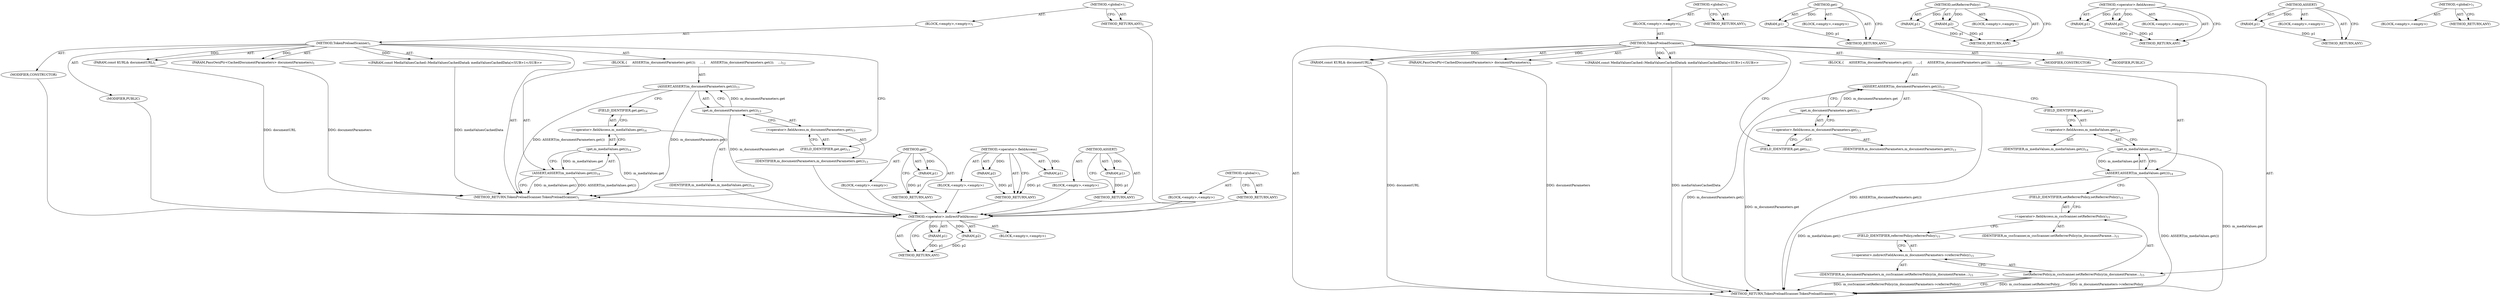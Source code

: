 digraph "&lt;global&gt;" {
vulnerable_6 [label=<(METHOD,&lt;global&gt;)<SUB>1</SUB>>];
vulnerable_7 [label=<(BLOCK,&lt;empty&gt;,&lt;empty&gt;)<SUB>1</SUB>>];
vulnerable_8 [label=<(METHOD,TokenPreloadScanner)<SUB>1</SUB>>];
vulnerable_9 [label=<(PARAM,const KURL&amp; documentURL)<SUB>1</SUB>>];
vulnerable_10 [label=<(PARAM,PassOwnPtr&lt;CachedDocumentParameters&gt; documentParameters)<SUB>1</SUB>>];
vulnerable_11 [label="<(PARAM,const MediaValuesCached::MediaValuesCachedData&amp; mediaValuesCachedData)<SUB>1</SUB>>"];
vulnerable_12 [label=<(BLOCK,{
     ASSERT(m_documentParameters.get());
    ...,{
     ASSERT(m_documentParameters.get());
    ...)<SUB>12</SUB>>];
vulnerable_13 [label=<(ASSERT,ASSERT(m_documentParameters.get()))<SUB>13</SUB>>];
vulnerable_14 [label=<(get,m_documentParameters.get())<SUB>13</SUB>>];
vulnerable_15 [label=<(&lt;operator&gt;.fieldAccess,m_documentParameters.get)<SUB>13</SUB>>];
vulnerable_16 [label=<(IDENTIFIER,m_documentParameters,m_documentParameters.get())<SUB>13</SUB>>];
vulnerable_17 [label=<(FIELD_IDENTIFIER,get,get)<SUB>13</SUB>>];
vulnerable_18 [label=<(ASSERT,ASSERT(m_mediaValues.get()))<SUB>14</SUB>>];
vulnerable_19 [label=<(get,m_mediaValues.get())<SUB>14</SUB>>];
vulnerable_20 [label=<(&lt;operator&gt;.fieldAccess,m_mediaValues.get)<SUB>14</SUB>>];
vulnerable_21 [label=<(IDENTIFIER,m_mediaValues,m_mediaValues.get())<SUB>14</SUB>>];
vulnerable_22 [label=<(FIELD_IDENTIFIER,get,get)<SUB>14</SUB>>];
vulnerable_23 [label=<(MODIFIER,CONSTRUCTOR)>];
vulnerable_24 [label=<(MODIFIER,PUBLIC)>];
vulnerable_25 [label=<(METHOD_RETURN,TokenPreloadScanner.TokenPreloadScanner)<SUB>1</SUB>>];
vulnerable_27 [label=<(METHOD_RETURN,ANY)<SUB>1</SUB>>];
vulnerable_52 [label=<(METHOD,get)>];
vulnerable_53 [label=<(PARAM,p1)>];
vulnerable_54 [label=<(BLOCK,&lt;empty&gt;,&lt;empty&gt;)>];
vulnerable_55 [label=<(METHOD_RETURN,ANY)>];
vulnerable_56 [label=<(METHOD,&lt;operator&gt;.fieldAccess)>];
vulnerable_57 [label=<(PARAM,p1)>];
vulnerable_58 [label=<(PARAM,p2)>];
vulnerable_59 [label=<(BLOCK,&lt;empty&gt;,&lt;empty&gt;)>];
vulnerable_60 [label=<(METHOD_RETURN,ANY)>];
vulnerable_48 [label=<(METHOD,ASSERT)>];
vulnerable_49 [label=<(PARAM,p1)>];
vulnerable_50 [label=<(BLOCK,&lt;empty&gt;,&lt;empty&gt;)>];
vulnerable_51 [label=<(METHOD_RETURN,ANY)>];
vulnerable_42 [label=<(METHOD,&lt;global&gt;)<SUB>1</SUB>>];
vulnerable_43 [label=<(BLOCK,&lt;empty&gt;,&lt;empty&gt;)>];
vulnerable_44 [label=<(METHOD_RETURN,ANY)>];
fixed_73 [label=<(METHOD,&lt;operator&gt;.indirectFieldAccess)>];
fixed_74 [label=<(PARAM,p1)>];
fixed_75 [label=<(PARAM,p2)>];
fixed_76 [label=<(BLOCK,&lt;empty&gt;,&lt;empty&gt;)>];
fixed_77 [label=<(METHOD_RETURN,ANY)>];
fixed_6 [label=<(METHOD,&lt;global&gt;)<SUB>1</SUB>>];
fixed_7 [label=<(BLOCK,&lt;empty&gt;,&lt;empty&gt;)<SUB>1</SUB>>];
fixed_8 [label=<(METHOD,TokenPreloadScanner)<SUB>1</SUB>>];
fixed_9 [label=<(PARAM,const KURL&amp; documentURL)<SUB>1</SUB>>];
fixed_10 [label=<(PARAM,PassOwnPtr&lt;CachedDocumentParameters&gt; documentParameters)<SUB>1</SUB>>];
fixed_11 [label="<(PARAM,const MediaValuesCached::MediaValuesCachedData&amp; mediaValuesCachedData)<SUB>1</SUB>>"];
fixed_12 [label=<(BLOCK,{
     ASSERT(m_documentParameters.get());
    ...,{
     ASSERT(m_documentParameters.get());
    ...)<SUB>12</SUB>>];
fixed_13 [label=<(ASSERT,ASSERT(m_documentParameters.get()))<SUB>13</SUB>>];
fixed_14 [label=<(get,m_documentParameters.get())<SUB>13</SUB>>];
fixed_15 [label=<(&lt;operator&gt;.fieldAccess,m_documentParameters.get)<SUB>13</SUB>>];
fixed_16 [label=<(IDENTIFIER,m_documentParameters,m_documentParameters.get())<SUB>13</SUB>>];
fixed_17 [label=<(FIELD_IDENTIFIER,get,get)<SUB>13</SUB>>];
fixed_18 [label=<(ASSERT,ASSERT(m_mediaValues.get()))<SUB>14</SUB>>];
fixed_19 [label=<(get,m_mediaValues.get())<SUB>14</SUB>>];
fixed_20 [label=<(&lt;operator&gt;.fieldAccess,m_mediaValues.get)<SUB>14</SUB>>];
fixed_21 [label=<(IDENTIFIER,m_mediaValues,m_mediaValues.get())<SUB>14</SUB>>];
fixed_22 [label=<(FIELD_IDENTIFIER,get,get)<SUB>14</SUB>>];
fixed_23 [label=<(setReferrerPolicy,m_cssScanner.setReferrerPolicy(m_documentParame...)<SUB>15</SUB>>];
fixed_24 [label=<(&lt;operator&gt;.fieldAccess,m_cssScanner.setReferrerPolicy)<SUB>15</SUB>>];
fixed_25 [label=<(IDENTIFIER,m_cssScanner,m_cssScanner.setReferrerPolicy(m_documentParame...)<SUB>15</SUB>>];
fixed_26 [label=<(FIELD_IDENTIFIER,setReferrerPolicy,setReferrerPolicy)<SUB>15</SUB>>];
fixed_27 [label=<(&lt;operator&gt;.indirectFieldAccess,m_documentParameters-&gt;referrerPolicy)<SUB>15</SUB>>];
fixed_28 [label=<(IDENTIFIER,m_documentParameters,m_cssScanner.setReferrerPolicy(m_documentParame...)<SUB>15</SUB>>];
fixed_29 [label=<(FIELD_IDENTIFIER,referrerPolicy,referrerPolicy)<SUB>15</SUB>>];
fixed_30 [label=<(MODIFIER,CONSTRUCTOR)>];
fixed_31 [label=<(MODIFIER,PUBLIC)>];
fixed_32 [label=<(METHOD_RETURN,TokenPreloadScanner.TokenPreloadScanner)<SUB>1</SUB>>];
fixed_34 [label=<(METHOD_RETURN,ANY)<SUB>1</SUB>>];
fixed_59 [label=<(METHOD,get)>];
fixed_60 [label=<(PARAM,p1)>];
fixed_61 [label=<(BLOCK,&lt;empty&gt;,&lt;empty&gt;)>];
fixed_62 [label=<(METHOD_RETURN,ANY)>];
fixed_68 [label=<(METHOD,setReferrerPolicy)>];
fixed_69 [label=<(PARAM,p1)>];
fixed_70 [label=<(PARAM,p2)>];
fixed_71 [label=<(BLOCK,&lt;empty&gt;,&lt;empty&gt;)>];
fixed_72 [label=<(METHOD_RETURN,ANY)>];
fixed_63 [label=<(METHOD,&lt;operator&gt;.fieldAccess)>];
fixed_64 [label=<(PARAM,p1)>];
fixed_65 [label=<(PARAM,p2)>];
fixed_66 [label=<(BLOCK,&lt;empty&gt;,&lt;empty&gt;)>];
fixed_67 [label=<(METHOD_RETURN,ANY)>];
fixed_55 [label=<(METHOD,ASSERT)>];
fixed_56 [label=<(PARAM,p1)>];
fixed_57 [label=<(BLOCK,&lt;empty&gt;,&lt;empty&gt;)>];
fixed_58 [label=<(METHOD_RETURN,ANY)>];
fixed_49 [label=<(METHOD,&lt;global&gt;)<SUB>1</SUB>>];
fixed_50 [label=<(BLOCK,&lt;empty&gt;,&lt;empty&gt;)>];
fixed_51 [label=<(METHOD_RETURN,ANY)>];
vulnerable_6 -> vulnerable_7  [key=0, label="AST: "];
vulnerable_6 -> vulnerable_27  [key=0, label="AST: "];
vulnerable_6 -> vulnerable_27  [key=1, label="CFG: "];
vulnerable_7 -> vulnerable_8  [key=0, label="AST: "];
vulnerable_8 -> vulnerable_9  [key=0, label="AST: "];
vulnerable_8 -> vulnerable_9  [key=1, label="DDG: "];
vulnerable_8 -> vulnerable_10  [key=0, label="AST: "];
vulnerable_8 -> vulnerable_10  [key=1, label="DDG: "];
vulnerable_8 -> vulnerable_11  [key=0, label="AST: "];
vulnerable_8 -> vulnerable_11  [key=1, label="DDG: "];
vulnerable_8 -> vulnerable_12  [key=0, label="AST: "];
vulnerable_8 -> vulnerable_23  [key=0, label="AST: "];
vulnerable_8 -> vulnerable_24  [key=0, label="AST: "];
vulnerable_8 -> vulnerable_25  [key=0, label="AST: "];
vulnerable_8 -> vulnerable_17  [key=0, label="CFG: "];
vulnerable_9 -> vulnerable_25  [key=0, label="DDG: documentURL"];
vulnerable_10 -> vulnerable_25  [key=0, label="DDG: documentParameters"];
vulnerable_11 -> vulnerable_25  [key=0, label="DDG: mediaValuesCachedData"];
vulnerable_12 -> vulnerable_13  [key=0, label="AST: "];
vulnerable_12 -> vulnerable_18  [key=0, label="AST: "];
vulnerable_13 -> vulnerable_14  [key=0, label="AST: "];
vulnerable_13 -> vulnerable_22  [key=0, label="CFG: "];
vulnerable_13 -> vulnerable_25  [key=0, label="DDG: m_documentParameters.get()"];
vulnerable_13 -> vulnerable_25  [key=1, label="DDG: ASSERT(m_documentParameters.get())"];
vulnerable_14 -> vulnerable_15  [key=0, label="AST: "];
vulnerable_14 -> vulnerable_13  [key=0, label="CFG: "];
vulnerable_14 -> vulnerable_13  [key=1, label="DDG: m_documentParameters.get"];
vulnerable_14 -> vulnerable_25  [key=0, label="DDG: m_documentParameters.get"];
vulnerable_15 -> vulnerable_16  [key=0, label="AST: "];
vulnerable_15 -> vulnerable_17  [key=0, label="AST: "];
vulnerable_15 -> vulnerable_14  [key=0, label="CFG: "];
vulnerable_16 -> fixed_73  [key=0];
vulnerable_17 -> vulnerable_15  [key=0, label="CFG: "];
vulnerable_18 -> vulnerable_19  [key=0, label="AST: "];
vulnerable_18 -> vulnerable_25  [key=0, label="CFG: "];
vulnerable_18 -> vulnerable_25  [key=1, label="DDG: m_mediaValues.get()"];
vulnerable_18 -> vulnerable_25  [key=2, label="DDG: ASSERT(m_mediaValues.get())"];
vulnerable_19 -> vulnerable_20  [key=0, label="AST: "];
vulnerable_19 -> vulnerable_18  [key=0, label="CFG: "];
vulnerable_19 -> vulnerable_18  [key=1, label="DDG: m_mediaValues.get"];
vulnerable_19 -> vulnerable_25  [key=0, label="DDG: m_mediaValues.get"];
vulnerable_20 -> vulnerable_21  [key=0, label="AST: "];
vulnerable_20 -> vulnerable_22  [key=0, label="AST: "];
vulnerable_20 -> vulnerable_19  [key=0, label="CFG: "];
vulnerable_21 -> fixed_73  [key=0];
vulnerable_22 -> vulnerable_20  [key=0, label="CFG: "];
vulnerable_23 -> fixed_73  [key=0];
vulnerable_24 -> fixed_73  [key=0];
vulnerable_25 -> fixed_73  [key=0];
vulnerable_27 -> fixed_73  [key=0];
vulnerable_52 -> vulnerable_53  [key=0, label="AST: "];
vulnerable_52 -> vulnerable_53  [key=1, label="DDG: "];
vulnerable_52 -> vulnerable_54  [key=0, label="AST: "];
vulnerable_52 -> vulnerable_55  [key=0, label="AST: "];
vulnerable_52 -> vulnerable_55  [key=1, label="CFG: "];
vulnerable_53 -> vulnerable_55  [key=0, label="DDG: p1"];
vulnerable_54 -> fixed_73  [key=0];
vulnerable_55 -> fixed_73  [key=0];
vulnerable_56 -> vulnerable_57  [key=0, label="AST: "];
vulnerable_56 -> vulnerable_57  [key=1, label="DDG: "];
vulnerable_56 -> vulnerable_59  [key=0, label="AST: "];
vulnerable_56 -> vulnerable_58  [key=0, label="AST: "];
vulnerable_56 -> vulnerable_58  [key=1, label="DDG: "];
vulnerable_56 -> vulnerable_60  [key=0, label="AST: "];
vulnerable_56 -> vulnerable_60  [key=1, label="CFG: "];
vulnerable_57 -> vulnerable_60  [key=0, label="DDG: p1"];
vulnerable_58 -> vulnerable_60  [key=0, label="DDG: p2"];
vulnerable_59 -> fixed_73  [key=0];
vulnerable_60 -> fixed_73  [key=0];
vulnerable_48 -> vulnerable_49  [key=0, label="AST: "];
vulnerable_48 -> vulnerable_49  [key=1, label="DDG: "];
vulnerable_48 -> vulnerable_50  [key=0, label="AST: "];
vulnerable_48 -> vulnerable_51  [key=0, label="AST: "];
vulnerable_48 -> vulnerable_51  [key=1, label="CFG: "];
vulnerable_49 -> vulnerable_51  [key=0, label="DDG: p1"];
vulnerable_50 -> fixed_73  [key=0];
vulnerable_51 -> fixed_73  [key=0];
vulnerable_42 -> vulnerable_43  [key=0, label="AST: "];
vulnerable_42 -> vulnerable_44  [key=0, label="AST: "];
vulnerable_42 -> vulnerable_44  [key=1, label="CFG: "];
vulnerable_43 -> fixed_73  [key=0];
vulnerable_44 -> fixed_73  [key=0];
fixed_73 -> fixed_74  [key=0, label="AST: "];
fixed_73 -> fixed_74  [key=1, label="DDG: "];
fixed_73 -> fixed_76  [key=0, label="AST: "];
fixed_73 -> fixed_75  [key=0, label="AST: "];
fixed_73 -> fixed_75  [key=1, label="DDG: "];
fixed_73 -> fixed_77  [key=0, label="AST: "];
fixed_73 -> fixed_77  [key=1, label="CFG: "];
fixed_74 -> fixed_77  [key=0, label="DDG: p1"];
fixed_75 -> fixed_77  [key=0, label="DDG: p2"];
fixed_6 -> fixed_7  [key=0, label="AST: "];
fixed_6 -> fixed_34  [key=0, label="AST: "];
fixed_6 -> fixed_34  [key=1, label="CFG: "];
fixed_7 -> fixed_8  [key=0, label="AST: "];
fixed_8 -> fixed_9  [key=0, label="AST: "];
fixed_8 -> fixed_9  [key=1, label="DDG: "];
fixed_8 -> fixed_10  [key=0, label="AST: "];
fixed_8 -> fixed_10  [key=1, label="DDG: "];
fixed_8 -> fixed_11  [key=0, label="AST: "];
fixed_8 -> fixed_11  [key=1, label="DDG: "];
fixed_8 -> fixed_12  [key=0, label="AST: "];
fixed_8 -> fixed_30  [key=0, label="AST: "];
fixed_8 -> fixed_31  [key=0, label="AST: "];
fixed_8 -> fixed_32  [key=0, label="AST: "];
fixed_8 -> fixed_17  [key=0, label="CFG: "];
fixed_9 -> fixed_32  [key=0, label="DDG: documentURL"];
fixed_10 -> fixed_32  [key=0, label="DDG: documentParameters"];
fixed_11 -> fixed_32  [key=0, label="DDG: mediaValuesCachedData"];
fixed_12 -> fixed_13  [key=0, label="AST: "];
fixed_12 -> fixed_18  [key=0, label="AST: "];
fixed_12 -> fixed_23  [key=0, label="AST: "];
fixed_13 -> fixed_14  [key=0, label="AST: "];
fixed_13 -> fixed_22  [key=0, label="CFG: "];
fixed_13 -> fixed_32  [key=0, label="DDG: m_documentParameters.get()"];
fixed_13 -> fixed_32  [key=1, label="DDG: ASSERT(m_documentParameters.get())"];
fixed_14 -> fixed_15  [key=0, label="AST: "];
fixed_14 -> fixed_13  [key=0, label="CFG: "];
fixed_14 -> fixed_13  [key=1, label="DDG: m_documentParameters.get"];
fixed_14 -> fixed_32  [key=0, label="DDG: m_documentParameters.get"];
fixed_15 -> fixed_16  [key=0, label="AST: "];
fixed_15 -> fixed_17  [key=0, label="AST: "];
fixed_15 -> fixed_14  [key=0, label="CFG: "];
fixed_17 -> fixed_15  [key=0, label="CFG: "];
fixed_18 -> fixed_19  [key=0, label="AST: "];
fixed_18 -> fixed_26  [key=0, label="CFG: "];
fixed_18 -> fixed_32  [key=0, label="DDG: m_mediaValues.get()"];
fixed_18 -> fixed_32  [key=1, label="DDG: ASSERT(m_mediaValues.get())"];
fixed_19 -> fixed_20  [key=0, label="AST: "];
fixed_19 -> fixed_18  [key=0, label="CFG: "];
fixed_19 -> fixed_18  [key=1, label="DDG: m_mediaValues.get"];
fixed_19 -> fixed_32  [key=0, label="DDG: m_mediaValues.get"];
fixed_20 -> fixed_21  [key=0, label="AST: "];
fixed_20 -> fixed_22  [key=0, label="AST: "];
fixed_20 -> fixed_19  [key=0, label="CFG: "];
fixed_22 -> fixed_20  [key=0, label="CFG: "];
fixed_23 -> fixed_24  [key=0, label="AST: "];
fixed_23 -> fixed_27  [key=0, label="AST: "];
fixed_23 -> fixed_32  [key=0, label="CFG: "];
fixed_23 -> fixed_32  [key=1, label="DDG: m_cssScanner.setReferrerPolicy"];
fixed_23 -> fixed_32  [key=2, label="DDG: m_documentParameters-&gt;referrerPolicy"];
fixed_23 -> fixed_32  [key=3, label="DDG: m_cssScanner.setReferrerPolicy(m_documentParameters-&gt;referrerPolicy)"];
fixed_24 -> fixed_25  [key=0, label="AST: "];
fixed_24 -> fixed_26  [key=0, label="AST: "];
fixed_24 -> fixed_29  [key=0, label="CFG: "];
fixed_26 -> fixed_24  [key=0, label="CFG: "];
fixed_27 -> fixed_28  [key=0, label="AST: "];
fixed_27 -> fixed_29  [key=0, label="AST: "];
fixed_27 -> fixed_23  [key=0, label="CFG: "];
fixed_29 -> fixed_27  [key=0, label="CFG: "];
fixed_59 -> fixed_60  [key=0, label="AST: "];
fixed_59 -> fixed_60  [key=1, label="DDG: "];
fixed_59 -> fixed_61  [key=0, label="AST: "];
fixed_59 -> fixed_62  [key=0, label="AST: "];
fixed_59 -> fixed_62  [key=1, label="CFG: "];
fixed_60 -> fixed_62  [key=0, label="DDG: p1"];
fixed_68 -> fixed_69  [key=0, label="AST: "];
fixed_68 -> fixed_69  [key=1, label="DDG: "];
fixed_68 -> fixed_71  [key=0, label="AST: "];
fixed_68 -> fixed_70  [key=0, label="AST: "];
fixed_68 -> fixed_70  [key=1, label="DDG: "];
fixed_68 -> fixed_72  [key=0, label="AST: "];
fixed_68 -> fixed_72  [key=1, label="CFG: "];
fixed_69 -> fixed_72  [key=0, label="DDG: p1"];
fixed_70 -> fixed_72  [key=0, label="DDG: p2"];
fixed_63 -> fixed_64  [key=0, label="AST: "];
fixed_63 -> fixed_64  [key=1, label="DDG: "];
fixed_63 -> fixed_66  [key=0, label="AST: "];
fixed_63 -> fixed_65  [key=0, label="AST: "];
fixed_63 -> fixed_65  [key=1, label="DDG: "];
fixed_63 -> fixed_67  [key=0, label="AST: "];
fixed_63 -> fixed_67  [key=1, label="CFG: "];
fixed_64 -> fixed_67  [key=0, label="DDG: p1"];
fixed_65 -> fixed_67  [key=0, label="DDG: p2"];
fixed_55 -> fixed_56  [key=0, label="AST: "];
fixed_55 -> fixed_56  [key=1, label="DDG: "];
fixed_55 -> fixed_57  [key=0, label="AST: "];
fixed_55 -> fixed_58  [key=0, label="AST: "];
fixed_55 -> fixed_58  [key=1, label="CFG: "];
fixed_56 -> fixed_58  [key=0, label="DDG: p1"];
fixed_49 -> fixed_50  [key=0, label="AST: "];
fixed_49 -> fixed_51  [key=0, label="AST: "];
fixed_49 -> fixed_51  [key=1, label="CFG: "];
}
